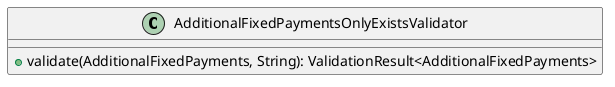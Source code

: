 @startuml

    class AdditionalFixedPaymentsOnlyExistsValidator [[AdditionalFixedPaymentsOnlyExistsValidator.html]] {
        +validate(AdditionalFixedPayments, String): ValidationResult<AdditionalFixedPayments>
    }

@enduml
